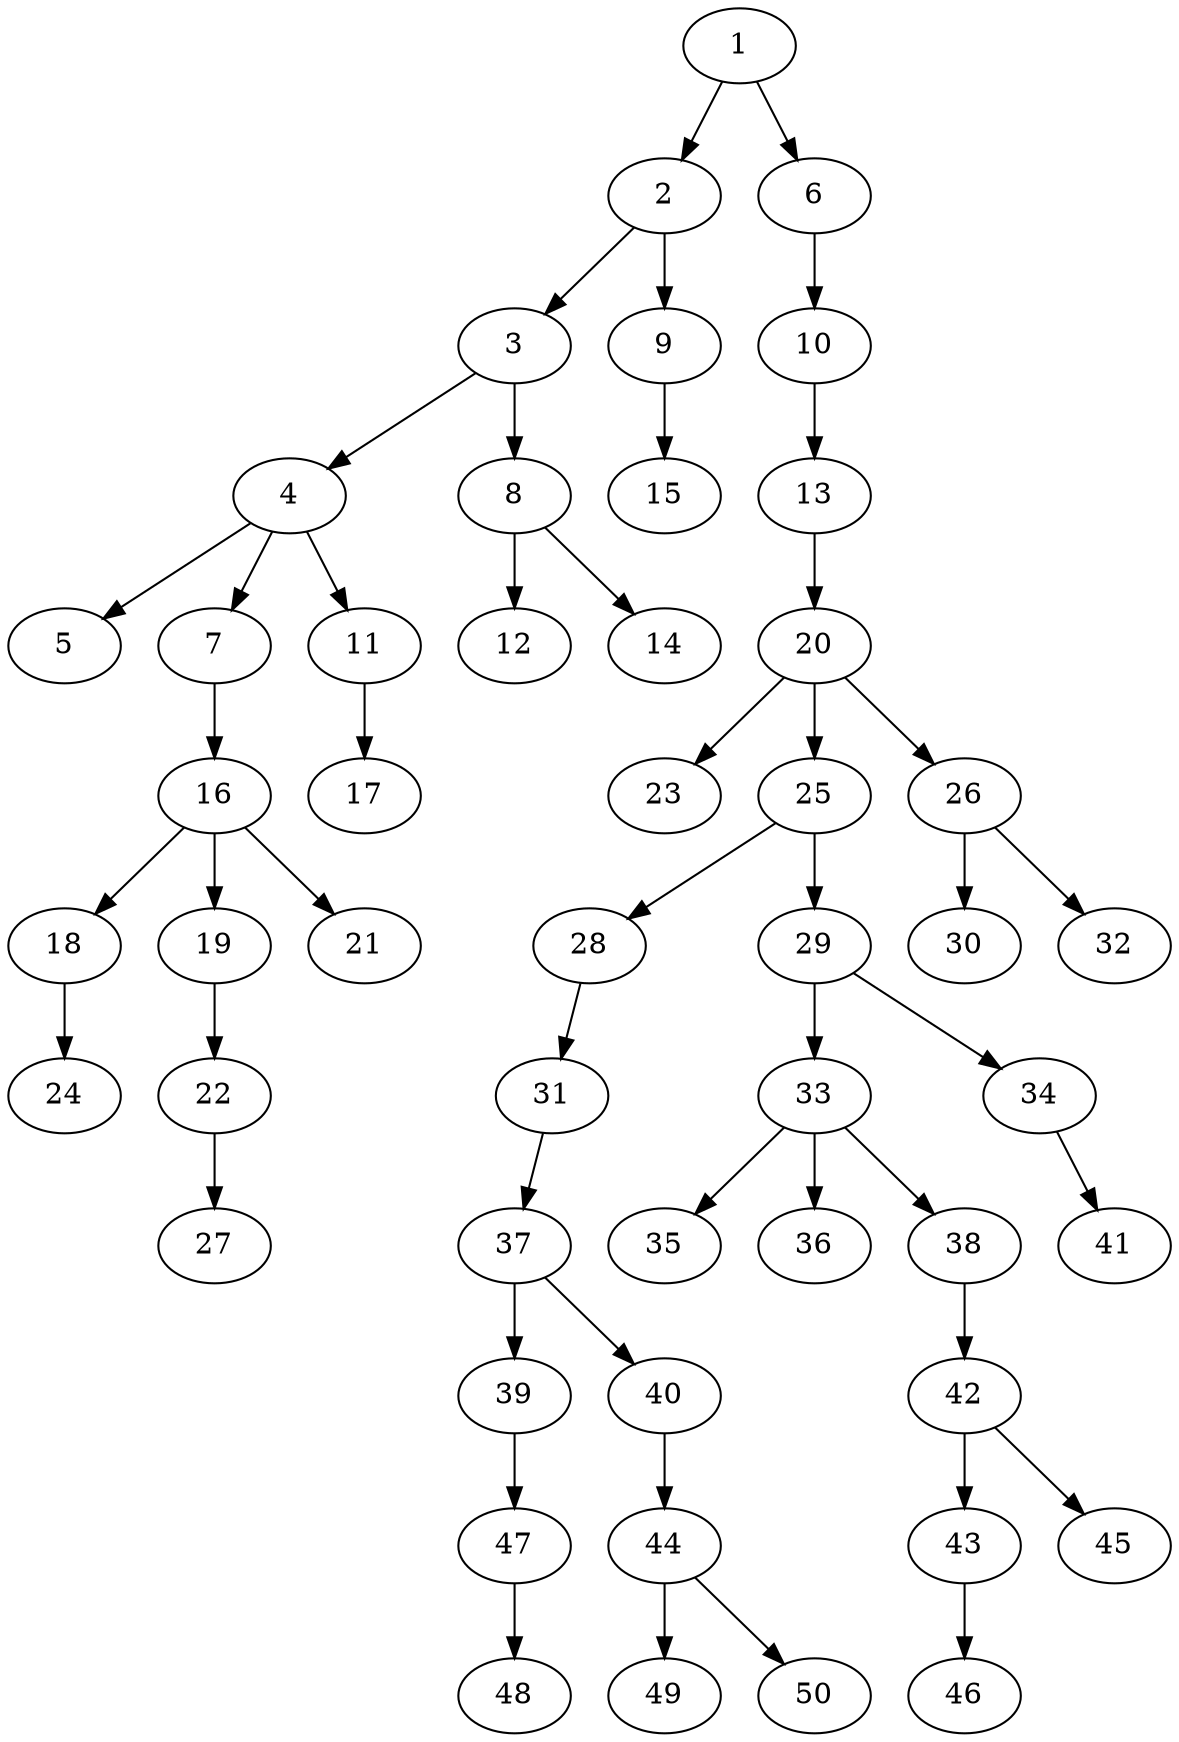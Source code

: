 // DAG automatically generated by daggen at Fri Aug  4 16:35:14 2017
// ./daggen --dot -n 50 --fat 0.2 --regular 0.2 --density 0.2 --jump 4 
digraph G {
  1 [size="8590", alpha="0.13"]
  1 -> 2 [size ="34"]
  1 -> 6 [size ="34"]
  2 [size="8590", alpha="0.17"]
  2 -> 3 [size ="34"]
  2 -> 9 [size ="34"]
  3 [size="134218", alpha="0.11"]
  3 -> 4 [size ="210"]
  3 -> 8 [size ="210"]
  4 [size="134218", alpha="0.13"]
  4 -> 5 [size ="210"]
  4 -> 7 [size ="210"]
  4 -> 11 [size ="210"]
  5 [size="687", alpha="0.06"]
  6 [size="935926", alpha="0.09"]
  6 -> 10 [size ="679"]
  7 [size="68719", alpha="0.02"]
  7 -> 16 [size ="134"]
  8 [size="3749", alpha="0.13"]
  8 -> 12 [size ="134"]
  8 -> 14 [size ="134"]
  9 [size="657303", alpha="0.05"]
  9 -> 15 [size ="537"]
  10 [size="231928", alpha="0.05"]
  10 -> 13 [size ="302"]
  11 [size="66872", alpha="0.10"]
  11 -> 17 [size ="75"]
  12 [size="1357", alpha="0.14"]
  13 [size="28991", alpha="0.04"]
  13 -> 20 [size ="75"]
  14 [size="549756", alpha="0.18"]
  15 [size="436318", alpha="0.07"]
  16 [size="654075", alpha="0.13"]
  16 -> 18 [size ="537"]
  16 -> 19 [size ="537"]
  16 -> 21 [size ="537"]
  17 [size="474", alpha="0.11"]
  18 [size="28991", alpha="0.07"]
  18 -> 24 [size ="75"]
  19 [size="21246", alpha="0.05"]
  19 -> 22 [size ="411"]
  20 [size="20862", alpha="0.11"]
  20 -> 23 [size ="679"]
  20 -> 25 [size ="679"]
  20 -> 26 [size ="679"]
  21 [size="782758", alpha="0.15"]
  22 [size="4155", alpha="0.11"]
  22 -> 27 [size ="75"]
  23 [size="1073742", alpha="0.04"]
  24 [size="4020", alpha="0.14"]
  25 [size="231928", alpha="0.03"]
  25 -> 28 [size ="302"]
  25 -> 29 [size ="302"]
  26 [size="26490", alpha="0.18"]
  26 -> 30 [size ="34"]
  26 -> 32 [size ="34"]
  27 [size="38888", alpha="0.16"]
  28 [size="6638", alpha="0.04"]
  28 -> 31 [size ="34"]
  29 [size="549756", alpha="0.17"]
  29 -> 33 [size ="537"]
  29 -> 34 [size ="537"]
  30 [size="102113", alpha="0.06"]
  31 [size="7486", alpha="0.03"]
  31 -> 37 [size ="302"]
  32 [size="10592", alpha="0.08"]
  33 [size="422094", alpha="0.02"]
  33 -> 35 [size ="302"]
  33 -> 36 [size ="302"]
  33 -> 38 [size ="302"]
  34 [size="11730", alpha="0.01"]
  34 -> 41 [size ="210"]
  35 [size="34219", alpha="0.03"]
  36 [size="894343", alpha="0.07"]
  37 [size="23160", alpha="0.12"]
  37 -> 39 [size ="679"]
  37 -> 40 [size ="679"]
  38 [size="1073742", alpha="0.17"]
  38 -> 42 [size ="839"]
  39 [size="782758", alpha="0.18"]
  39 -> 47 [size ="679"]
  40 [size="91967", alpha="0.03"]
  40 -> 44 [size ="75"]
  41 [size="242689", alpha="0.13"]
  42 [size="368293", alpha="0.02"]
  42 -> 43 [size ="411"]
  42 -> 45 [size ="411"]
  43 [size="1637", alpha="0.03"]
  43 -> 46 [size ="134"]
  44 [size="5756", alpha="0.06"]
  44 -> 49 [size ="134"]
  44 -> 50 [size ="134"]
  45 [size="7662", alpha="0.19"]
  46 [size="14571", alpha="0.12"]
  47 [size="605696", alpha="0.19"]
  47 -> 48 [size ="537"]
  48 [size="588616", alpha="0.17"]
  49 [size="598957", alpha="0.16"]
  50 [size="1073742", alpha="0.08"]
}
